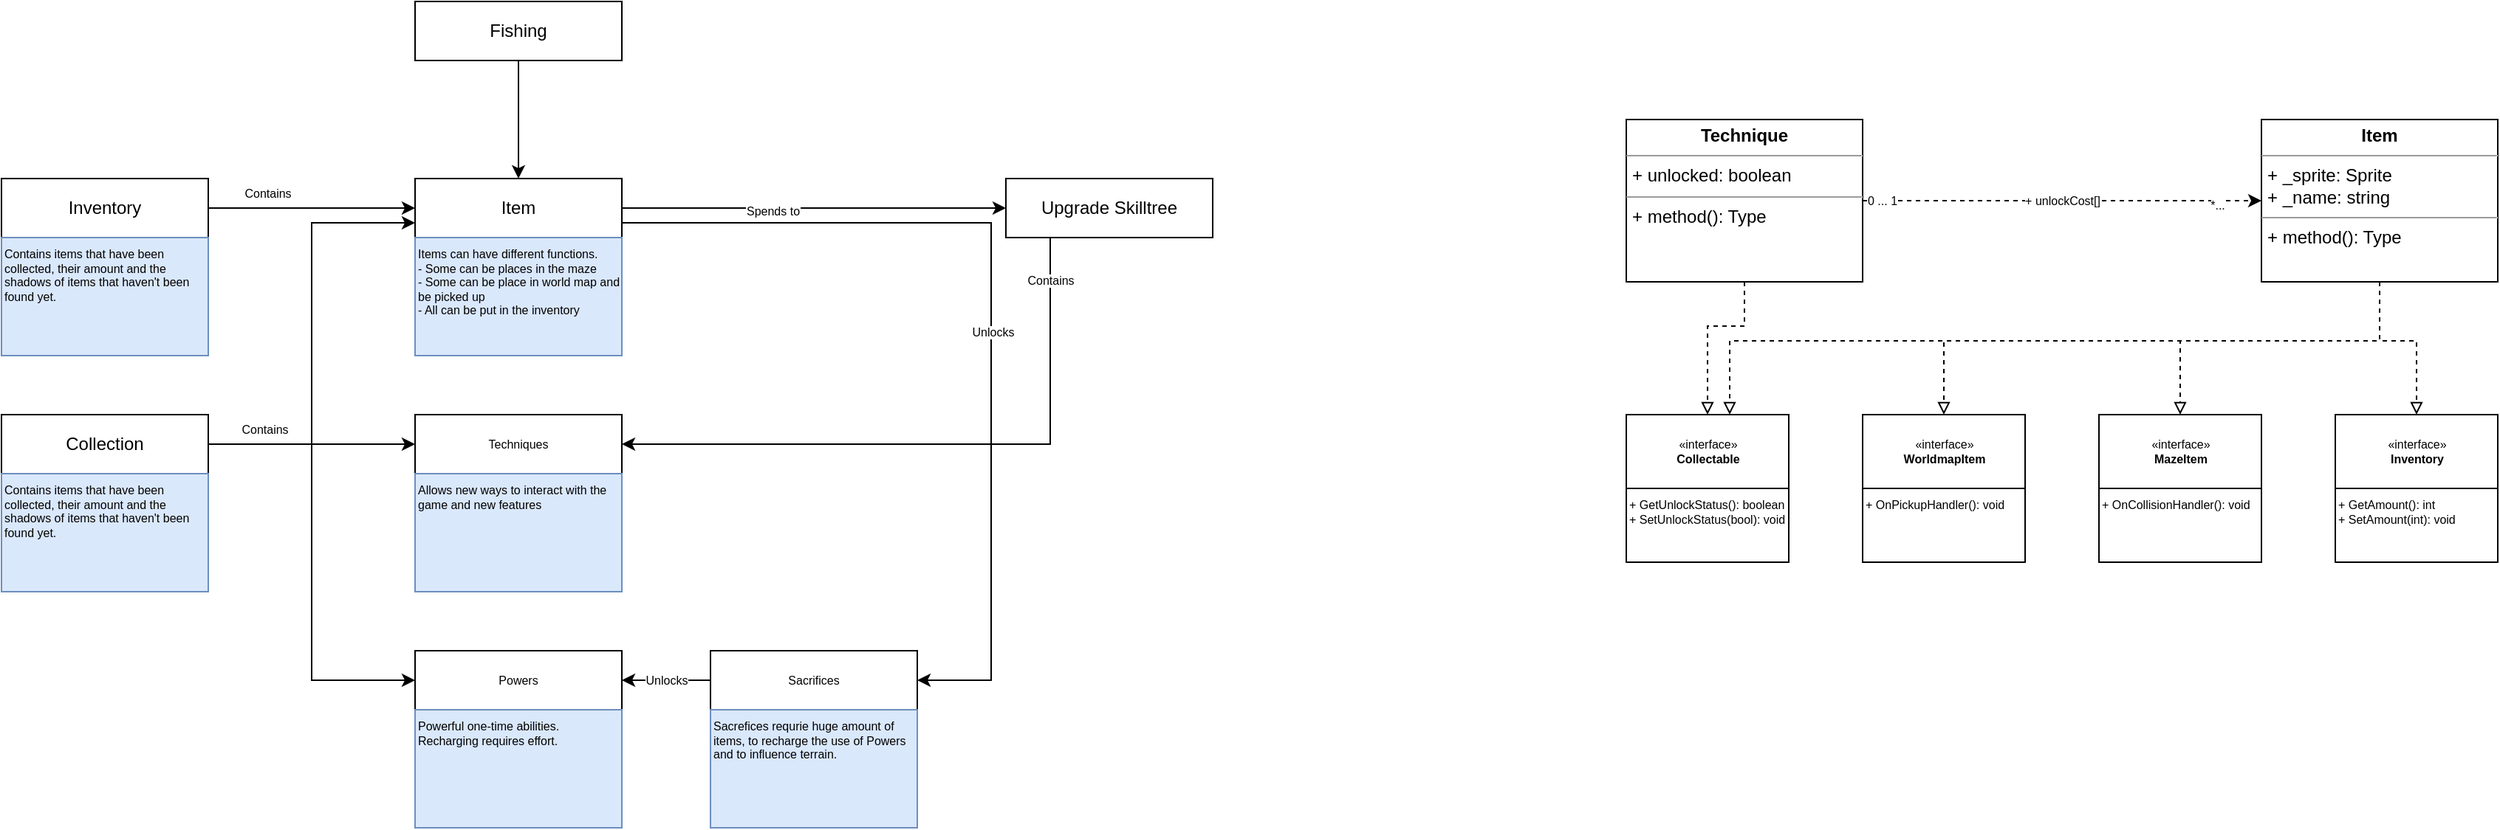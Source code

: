 <mxfile version="21.5.0" type="github">
  <diagram id="px11UpSbY-nVJOwti2Pc" name="Page-1">
    <mxGraphModel dx="989" dy="520" grid="1" gridSize="10" guides="1" tooltips="1" connect="1" arrows="1" fold="1" page="1" pageScale="1" pageWidth="850" pageHeight="1100" math="0" shadow="0">
      <root>
        <mxCell id="0" />
        <mxCell id="1" parent="0" />
        <mxCell id="JakbkevV6Aye5FfJxtAG-15" style="edgeStyle=orthogonalEdgeStyle;rounded=0;orthogonalLoop=1;jettySize=auto;html=1;fontSize=8;" parent="1" source="JakbkevV6Aye5FfJxtAG-8" target="JakbkevV6Aye5FfJxtAG-13" edge="1">
          <mxGeometry relative="1" as="geometry" />
        </mxCell>
        <mxCell id="JakbkevV6Aye5FfJxtAG-16" value="Contains" style="edgeLabel;html=1;align=center;verticalAlign=middle;resizable=0;points=[];fontSize=8;" parent="JakbkevV6Aye5FfJxtAG-15" vertex="1" connectable="0">
          <mxGeometry x="-0.218" y="-1" relative="1" as="geometry">
            <mxPoint x="-15" y="-11" as="offset" />
          </mxGeometry>
        </mxCell>
        <mxCell id="JakbkevV6Aye5FfJxtAG-8" value="Inventory" style="whiteSpace=wrap;html=1;align=center;" parent="1" vertex="1">
          <mxGeometry x="20" y="120" width="140" height="40" as="geometry" />
        </mxCell>
        <mxCell id="JakbkevV6Aye5FfJxtAG-12" value="Contains items that have been collected, their amount and the shadows of items that haven&#39;t been found yet." style="rounded=0;whiteSpace=wrap;html=1;fillColor=#dae8fc;strokeColor=#6c8ebf;align=left;verticalAlign=top;fontSize=8;shadow=0;" parent="1" vertex="1">
          <mxGeometry x="20" y="160" width="140" height="80" as="geometry" />
        </mxCell>
        <mxCell id="JakbkevV6Aye5FfJxtAG-22" style="edgeStyle=orthogonalEdgeStyle;rounded=0;orthogonalLoop=1;jettySize=auto;html=1;fontSize=8;" parent="1" source="JakbkevV6Aye5FfJxtAG-13" target="JakbkevV6Aye5FfJxtAG-21" edge="1">
          <mxGeometry relative="1" as="geometry" />
        </mxCell>
        <mxCell id="JakbkevV6Aye5FfJxtAG-23" value="Spends to" style="edgeLabel;html=1;align=center;verticalAlign=middle;resizable=0;points=[];fontSize=8;" parent="JakbkevV6Aye5FfJxtAG-22" vertex="1" connectable="0">
          <mxGeometry x="-0.218" y="-2" relative="1" as="geometry">
            <mxPoint as="offset" />
          </mxGeometry>
        </mxCell>
        <mxCell id="JakbkevV6Aye5FfJxtAG-13" value="Item" style="whiteSpace=wrap;html=1;align=center;" parent="1" vertex="1">
          <mxGeometry x="300" y="120" width="140" height="40" as="geometry" />
        </mxCell>
        <mxCell id="JakbkevV6Aye5FfJxtAG-18" style="edgeStyle=orthogonalEdgeStyle;rounded=0;orthogonalLoop=1;jettySize=auto;html=1;fontSize=8;" parent="1" source="JakbkevV6Aye5FfJxtAG-17" target="JakbkevV6Aye5FfJxtAG-13" edge="1">
          <mxGeometry relative="1" as="geometry" />
        </mxCell>
        <mxCell id="JakbkevV6Aye5FfJxtAG-17" value="Fishing" style="whiteSpace=wrap;html=1;align=center;" parent="1" vertex="1">
          <mxGeometry x="300" width="140" height="40" as="geometry" />
        </mxCell>
        <mxCell id="JakbkevV6Aye5FfJxtAG-36" style="edgeStyle=orthogonalEdgeStyle;rounded=0;orthogonalLoop=1;jettySize=auto;html=1;entryX=1;entryY=0.5;entryDx=0;entryDy=0;fontSize=8;" parent="1" source="JakbkevV6Aye5FfJxtAG-21" target="JakbkevV6Aye5FfJxtAG-30" edge="1">
          <mxGeometry relative="1" as="geometry">
            <Array as="points">
              <mxPoint x="730" y="300" />
            </Array>
          </mxGeometry>
        </mxCell>
        <mxCell id="JakbkevV6Aye5FfJxtAG-37" value="&lt;div&gt;Contains&lt;/div&gt;" style="edgeLabel;html=1;align=center;verticalAlign=middle;resizable=0;points=[];fontSize=8;" parent="JakbkevV6Aye5FfJxtAG-36" vertex="1" connectable="0">
          <mxGeometry x="-0.865" relative="1" as="geometry">
            <mxPoint as="offset" />
          </mxGeometry>
        </mxCell>
        <mxCell id="JakbkevV6Aye5FfJxtAG-41" style="edgeStyle=orthogonalEdgeStyle;rounded=0;orthogonalLoop=1;jettySize=auto;html=1;entryX=1;entryY=0.5;entryDx=0;entryDy=0;fontSize=8;exitX=1;exitY=0.75;exitDx=0;exitDy=0;" parent="1" source="JakbkevV6Aye5FfJxtAG-13" target="JakbkevV6Aye5FfJxtAG-38" edge="1">
          <mxGeometry x="-0.315" y="-50" relative="1" as="geometry">
            <Array as="points">
              <mxPoint x="690" y="150" />
              <mxPoint x="690" y="460" />
            </Array>
            <mxPoint as="offset" />
          </mxGeometry>
        </mxCell>
        <mxCell id="JakbkevV6Aye5FfJxtAG-42" value="&lt;div&gt;Unlocks&lt;/div&gt;" style="edgeLabel;html=1;align=center;verticalAlign=middle;resizable=0;points=[];fontSize=8;" parent="JakbkevV6Aye5FfJxtAG-41" vertex="1" connectable="0">
          <mxGeometry x="0.062" y="1" relative="1" as="geometry">
            <mxPoint as="offset" />
          </mxGeometry>
        </mxCell>
        <mxCell id="JakbkevV6Aye5FfJxtAG-21" value="&lt;div&gt;Upgrade Skilltree&lt;/div&gt;" style="whiteSpace=wrap;html=1;align=center;" parent="1" vertex="1">
          <mxGeometry x="700" y="120" width="140" height="40" as="geometry" />
        </mxCell>
        <mxCell id="JakbkevV6Aye5FfJxtAG-24" value="&lt;div&gt;Items can have different functions.&lt;/div&gt;&lt;div&gt;- Some can be places in the maze&lt;/div&gt;&lt;div&gt;- Some can be place in world map and be picked up&lt;/div&gt;&lt;div&gt;- All can be put in the inventory&lt;/div&gt;&lt;div&gt;&lt;br&gt;&lt;/div&gt;" style="rounded=0;whiteSpace=wrap;html=1;fillColor=#dae8fc;strokeColor=#6c8ebf;align=left;verticalAlign=top;fontSize=8;shadow=0;" parent="1" vertex="1">
          <mxGeometry x="300" y="160" width="140" height="80" as="geometry" />
        </mxCell>
        <mxCell id="JakbkevV6Aye5FfJxtAG-27" style="edgeStyle=orthogonalEdgeStyle;rounded=0;orthogonalLoop=1;jettySize=auto;html=1;entryX=0;entryY=0.75;entryDx=0;entryDy=0;fontSize=8;" parent="1" source="JakbkevV6Aye5FfJxtAG-25" target="JakbkevV6Aye5FfJxtAG-13" edge="1">
          <mxGeometry relative="1" as="geometry" />
        </mxCell>
        <mxCell id="JakbkevV6Aye5FfJxtAG-29" value="Contains" style="edgeLabel;html=1;align=center;verticalAlign=middle;resizable=0;points=[];fontSize=8;" parent="JakbkevV6Aye5FfJxtAG-27" vertex="1" connectable="0">
          <mxGeometry x="-0.677" y="1" relative="1" as="geometry">
            <mxPoint x="-9" y="-9" as="offset" />
          </mxGeometry>
        </mxCell>
        <mxCell id="JakbkevV6Aye5FfJxtAG-31" style="edgeStyle=orthogonalEdgeStyle;rounded=0;orthogonalLoop=1;jettySize=auto;html=1;fontSize=8;" parent="1" source="JakbkevV6Aye5FfJxtAG-25" target="JakbkevV6Aye5FfJxtAG-30" edge="1">
          <mxGeometry relative="1" as="geometry" />
        </mxCell>
        <mxCell id="JakbkevV6Aye5FfJxtAG-33" style="edgeStyle=orthogonalEdgeStyle;rounded=0;orthogonalLoop=1;jettySize=auto;html=1;fontSize=8;" parent="1" source="JakbkevV6Aye5FfJxtAG-25" target="JakbkevV6Aye5FfJxtAG-32" edge="1">
          <mxGeometry relative="1" as="geometry">
            <Array as="points">
              <mxPoint x="230" y="300" />
              <mxPoint x="230" y="460" />
            </Array>
          </mxGeometry>
        </mxCell>
        <mxCell id="JakbkevV6Aye5FfJxtAG-25" value="Collection" style="whiteSpace=wrap;html=1;align=center;" parent="1" vertex="1">
          <mxGeometry x="20" y="280" width="140" height="40" as="geometry" />
        </mxCell>
        <mxCell id="JakbkevV6Aye5FfJxtAG-26" value="Contains items that have been collected, their amount and the shadows of items that haven&#39;t been found yet." style="rounded=0;whiteSpace=wrap;html=1;fillColor=#dae8fc;strokeColor=#6c8ebf;align=left;verticalAlign=top;fontSize=8;shadow=0;" parent="1" vertex="1">
          <mxGeometry x="20" y="320" width="140" height="80" as="geometry" />
        </mxCell>
        <mxCell id="JakbkevV6Aye5FfJxtAG-30" value="Techniques" style="whiteSpace=wrap;html=1;align=center;rounded=0;shadow=0;sketch=0;fontSize=8;" parent="1" vertex="1">
          <mxGeometry x="300" y="280" width="140" height="40" as="geometry" />
        </mxCell>
        <mxCell id="JakbkevV6Aye5FfJxtAG-32" value="Powers" style="whiteSpace=wrap;html=1;align=center;rounded=0;shadow=0;sketch=0;fontSize=8;" parent="1" vertex="1">
          <mxGeometry x="300" y="440" width="140" height="40" as="geometry" />
        </mxCell>
        <mxCell id="JakbkevV6Aye5FfJxtAG-34" value="Allows new ways to interact with the game and new features" style="rounded=0;whiteSpace=wrap;html=1;fillColor=#dae8fc;strokeColor=#6c8ebf;align=left;verticalAlign=top;fontSize=8;shadow=0;" parent="1" vertex="1">
          <mxGeometry x="300" y="320" width="140" height="80" as="geometry" />
        </mxCell>
        <mxCell id="JakbkevV6Aye5FfJxtAG-35" value="Powerful one-time abilities. Recharging requires effort." style="rounded=0;whiteSpace=wrap;html=1;fillColor=#dae8fc;strokeColor=#6c8ebf;align=left;verticalAlign=top;fontSize=8;shadow=0;" parent="1" vertex="1">
          <mxGeometry x="300" y="480" width="140" height="80" as="geometry" />
        </mxCell>
        <mxCell id="JakbkevV6Aye5FfJxtAG-40" value="Unlocks" style="edgeStyle=orthogonalEdgeStyle;rounded=0;orthogonalLoop=1;jettySize=auto;html=1;fontSize=8;" parent="1" source="JakbkevV6Aye5FfJxtAG-38" target="JakbkevV6Aye5FfJxtAG-32" edge="1">
          <mxGeometry relative="1" as="geometry" />
        </mxCell>
        <mxCell id="JakbkevV6Aye5FfJxtAG-38" value="Sacrifices" style="whiteSpace=wrap;html=1;align=center;rounded=0;shadow=0;sketch=0;fontSize=8;" parent="1" vertex="1">
          <mxGeometry x="500" y="440" width="140" height="40" as="geometry" />
        </mxCell>
        <mxCell id="JakbkevV6Aye5FfJxtAG-39" value="Sacrefices requrie huge amount of items, to recharge the use of Powers and to influence terrain." style="rounded=0;whiteSpace=wrap;html=1;fillColor=#dae8fc;strokeColor=#6c8ebf;align=left;verticalAlign=top;fontSize=8;shadow=0;" parent="1" vertex="1">
          <mxGeometry x="500" y="480" width="140" height="80" as="geometry" />
        </mxCell>
        <mxCell id="JakbkevV6Aye5FfJxtAG-47" value="«interface»&lt;br&gt;&lt;b&gt;Collectable&lt;/b&gt;" style="html=1;rounded=0;shadow=0;sketch=0;fontSize=8;" parent="1" vertex="1">
          <mxGeometry x="1120" y="280" width="110" height="50" as="geometry" />
        </mxCell>
        <mxCell id="JakbkevV6Aye5FfJxtAG-48" value="«interface»&lt;br&gt;&lt;div&gt;&lt;b&gt;WorldmapItem&lt;/b&gt;&lt;/div&gt;" style="html=1;rounded=0;shadow=0;sketch=0;fontSize=8;" parent="1" vertex="1">
          <mxGeometry x="1280" y="280" width="110" height="50" as="geometry" />
        </mxCell>
        <mxCell id="JakbkevV6Aye5FfJxtAG-49" value="«interface»&lt;br&gt;&lt;b&gt;MazeItem&lt;/b&gt;" style="html=1;rounded=0;shadow=0;sketch=0;fontSize=8;" parent="1" vertex="1">
          <mxGeometry x="1440" y="280" width="110" height="50" as="geometry" />
        </mxCell>
        <mxCell id="JakbkevV6Aye5FfJxtAG-50" value="«interface»&lt;br&gt;&lt;div&gt;&lt;b&gt;Inventory&lt;/b&gt;&lt;/div&gt;" style="html=1;rounded=0;shadow=0;sketch=0;fontSize=8;" parent="1" vertex="1">
          <mxGeometry x="1600" y="280" width="110" height="50" as="geometry" />
        </mxCell>
        <mxCell id="JakbkevV6Aye5FfJxtAG-67" value="+ unlockCost[]" style="edgeStyle=orthogonalEdgeStyle;rounded=0;orthogonalLoop=1;jettySize=auto;html=1;entryX=0;entryY=0.5;entryDx=0;entryDy=0;fontSize=8;dashed=1;" parent="1" source="JakbkevV6Aye5FfJxtAG-63" target="JakbkevV6Aye5FfJxtAG-65" edge="1">
          <mxGeometry relative="1" as="geometry" />
        </mxCell>
        <mxCell id="JakbkevV6Aye5FfJxtAG-69" value="*..." style="edgeLabel;html=1;align=center;verticalAlign=middle;resizable=0;points=[];fontSize=8;" parent="JakbkevV6Aye5FfJxtAG-67" vertex="1" connectable="0">
          <mxGeometry x="0.905" y="-3" relative="1" as="geometry">
            <mxPoint x="-17" as="offset" />
          </mxGeometry>
        </mxCell>
        <mxCell id="JakbkevV6Aye5FfJxtAG-70" value="0 ... 1" style="edgeLabel;html=1;align=center;verticalAlign=middle;resizable=0;points=[];fontSize=8;" parent="JakbkevV6Aye5FfJxtAG-67" vertex="1" connectable="0">
          <mxGeometry x="-0.908" relative="1" as="geometry">
            <mxPoint as="offset" />
          </mxGeometry>
        </mxCell>
        <mxCell id="JakbkevV6Aye5FfJxtAG-84" style="edgeStyle=orthogonalEdgeStyle;rounded=0;orthogonalLoop=1;jettySize=auto;html=1;fontSize=8;endArrow=block;endFill=0;dashed=1;" parent="1" source="JakbkevV6Aye5FfJxtAG-63" target="JakbkevV6Aye5FfJxtAG-47" edge="1">
          <mxGeometry relative="1" as="geometry">
            <Array as="points">
              <mxPoint x="1200" y="220" />
              <mxPoint x="1175" y="220" />
            </Array>
          </mxGeometry>
        </mxCell>
        <mxCell id="JakbkevV6Aye5FfJxtAG-63" value="&lt;p style=&quot;margin:0px;margin-top:4px;text-align:center;&quot;&gt;&lt;b&gt;Technique&lt;/b&gt;&lt;br&gt;&lt;/p&gt;&lt;hr size=&quot;1&quot;&gt;&lt;p style=&quot;margin:0px;margin-left:4px;&quot;&gt;+ unlocked: boolean&lt;br&gt;&lt;/p&gt;&lt;hr size=&quot;1&quot;&gt;&lt;p style=&quot;margin:0px;margin-left:4px;&quot;&gt;+ method(): Type&lt;/p&gt;" style="verticalAlign=top;align=left;overflow=fill;fontSize=12;fontFamily=Helvetica;html=1;rounded=0;shadow=0;sketch=0;" parent="1" vertex="1">
          <mxGeometry x="1120" y="80" width="160" height="110" as="geometry" />
        </mxCell>
        <mxCell id="JakbkevV6Aye5FfJxtAG-80" style="edgeStyle=orthogonalEdgeStyle;rounded=0;orthogonalLoop=1;jettySize=auto;html=1;fontSize=8;endArrow=block;endFill=0;dashed=1;" parent="1" source="JakbkevV6Aye5FfJxtAG-65" target="JakbkevV6Aye5FfJxtAG-50" edge="1">
          <mxGeometry relative="1" as="geometry">
            <Array as="points">
              <mxPoint x="1630" y="230" />
              <mxPoint x="1655" y="230" />
            </Array>
          </mxGeometry>
        </mxCell>
        <mxCell id="JakbkevV6Aye5FfJxtAG-81" style="edgeStyle=orthogonalEdgeStyle;rounded=0;orthogonalLoop=1;jettySize=auto;html=1;fontSize=8;endArrow=block;endFill=0;dashed=1;" parent="1" source="JakbkevV6Aye5FfJxtAG-65" target="JakbkevV6Aye5FfJxtAG-49" edge="1">
          <mxGeometry relative="1" as="geometry">
            <Array as="points">
              <mxPoint x="1630" y="230" />
              <mxPoint x="1495" y="230" />
            </Array>
          </mxGeometry>
        </mxCell>
        <mxCell id="JakbkevV6Aye5FfJxtAG-82" style="edgeStyle=orthogonalEdgeStyle;rounded=0;orthogonalLoop=1;jettySize=auto;html=1;fontSize=8;endArrow=block;endFill=0;dashed=1;" parent="1" source="JakbkevV6Aye5FfJxtAG-65" target="JakbkevV6Aye5FfJxtAG-48" edge="1">
          <mxGeometry relative="1" as="geometry">
            <Array as="points">
              <mxPoint x="1630" y="230" />
              <mxPoint x="1335" y="230" />
            </Array>
          </mxGeometry>
        </mxCell>
        <mxCell id="JakbkevV6Aye5FfJxtAG-83" style="edgeStyle=orthogonalEdgeStyle;rounded=0;orthogonalLoop=1;jettySize=auto;html=1;fontSize=8;endArrow=block;endFill=0;dashed=1;" parent="1" source="JakbkevV6Aye5FfJxtAG-65" target="JakbkevV6Aye5FfJxtAG-47" edge="1">
          <mxGeometry relative="1" as="geometry">
            <Array as="points">
              <mxPoint x="1630" y="230" />
              <mxPoint x="1190" y="230" />
            </Array>
          </mxGeometry>
        </mxCell>
        <mxCell id="JakbkevV6Aye5FfJxtAG-65" value="&lt;p style=&quot;margin:0px;margin-top:4px;text-align:center;&quot;&gt;&lt;b&gt;Item&lt;/b&gt;&lt;br&gt;&lt;/p&gt;&lt;hr size=&quot;1&quot;&gt;&lt;p style=&quot;margin:0px;margin-left:4px;&quot;&gt;+ _sprite: Sprite&lt;/p&gt;&lt;p style=&quot;margin:0px;margin-left:4px;&quot;&gt;+ _name: string&lt;/p&gt;&lt;hr size=&quot;1&quot;&gt;&lt;p style=&quot;margin:0px;margin-left:4px;&quot;&gt;+ method(): Type&lt;/p&gt;" style="verticalAlign=top;align=left;overflow=fill;fontSize=12;fontFamily=Helvetica;html=1;rounded=0;shadow=0;sketch=0;" parent="1" vertex="1">
          <mxGeometry x="1550" y="80" width="160" height="110" as="geometry" />
        </mxCell>
        <mxCell id="JakbkevV6Aye5FfJxtAG-71" value="&lt;div&gt;+ GetUnlockStatus(): boolean&lt;/div&gt;&lt;div&gt;+ SetUnlockStatus(bool): void&lt;br&gt;&lt;/div&gt;" style="html=1;rounded=0;shadow=0;sketch=0;fontSize=8;verticalAlign=top;align=left;" parent="1" vertex="1">
          <mxGeometry x="1120" y="330" width="110" height="50" as="geometry" />
        </mxCell>
        <mxCell id="JakbkevV6Aye5FfJxtAG-72" value="+ OnPickupHandler(): void" style="html=1;rounded=0;shadow=0;sketch=0;fontSize=8;verticalAlign=top;align=left;" parent="1" vertex="1">
          <mxGeometry x="1280" y="330" width="110" height="50" as="geometry" />
        </mxCell>
        <mxCell id="JakbkevV6Aye5FfJxtAG-73" value="+ OnCollisionHandler(): void" style="html=1;rounded=0;shadow=0;sketch=0;fontSize=8;verticalAlign=top;align=left;" parent="1" vertex="1">
          <mxGeometry x="1440" y="330" width="110" height="50" as="geometry" />
        </mxCell>
        <mxCell id="JakbkevV6Aye5FfJxtAG-74" value="+ GetAmount(): int&lt;br&gt;+ SetAmount(int): void" style="html=1;rounded=0;shadow=0;sketch=0;fontSize=8;verticalAlign=top;align=left;" parent="1" vertex="1">
          <mxGeometry x="1600" y="330" width="110" height="50" as="geometry" />
        </mxCell>
      </root>
    </mxGraphModel>
  </diagram>
</mxfile>
